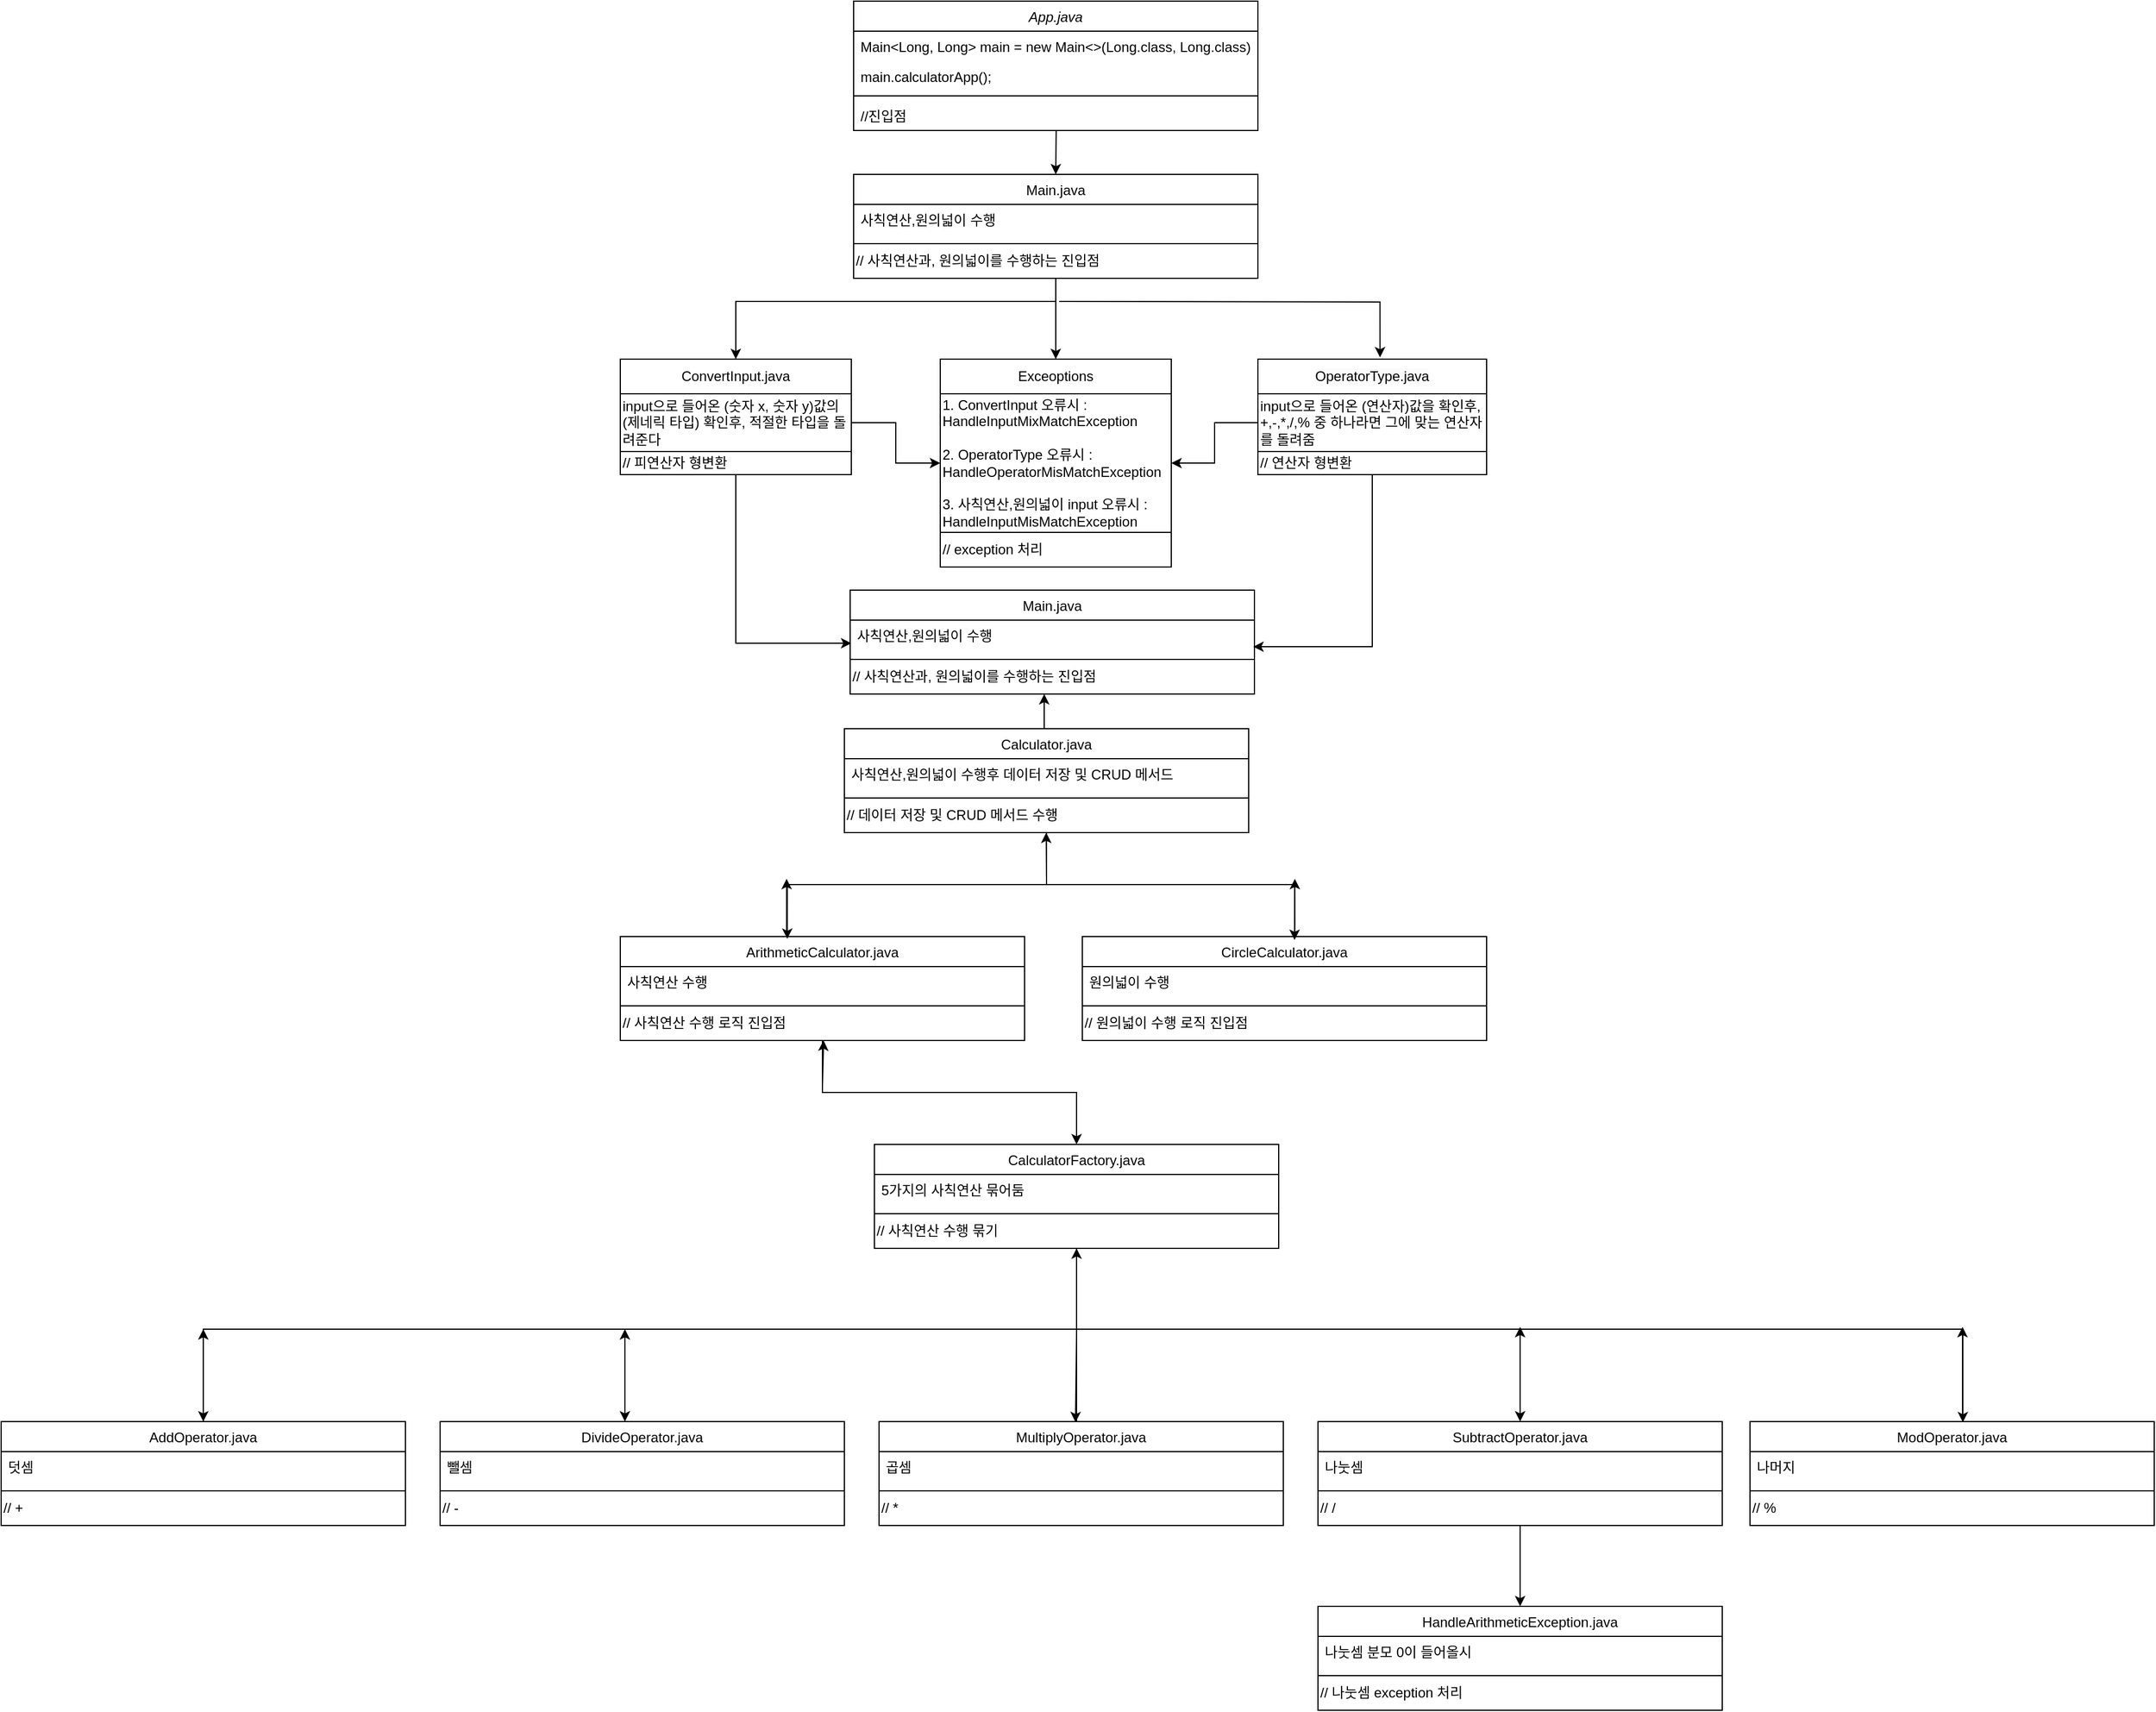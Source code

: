 <mxfile version="24.7.5">
  <diagram id="C5RBs43oDa-KdzZeNtuy" name="Page-1">
    <mxGraphModel dx="2868" dy="1568" grid="1" gridSize="10" guides="1" tooltips="1" connect="1" arrows="1" fold="1" page="1" pageScale="1" pageWidth="827" pageHeight="1169" math="0" shadow="0">
      <root>
        <mxCell id="WIyWlLk6GJQsqaUBKTNV-0" />
        <mxCell id="WIyWlLk6GJQsqaUBKTNV-1" parent="WIyWlLk6GJQsqaUBKTNV-0" />
        <mxCell id="c8VAI_UcvX4g3IYW-U81-0" value="App.java" style="swimlane;fontStyle=2;align=center;verticalAlign=top;childLayout=stackLayout;horizontal=1;startSize=26;horizontalStack=0;resizeParent=1;resizeLast=0;collapsible=1;marginBottom=0;rounded=0;shadow=0;strokeWidth=1;" vertex="1" parent="WIyWlLk6GJQsqaUBKTNV-1">
          <mxGeometry x="978" y="20" width="350" height="112" as="geometry">
            <mxRectangle x="230" y="140" width="160" height="26" as="alternateBounds" />
          </mxGeometry>
        </mxCell>
        <mxCell id="c8VAI_UcvX4g3IYW-U81-1" value="Main&lt;Long, Long&gt; main = new Main&lt;&gt;(Long.class, Long.class);" style="text;align=left;verticalAlign=top;spacingLeft=4;spacingRight=4;overflow=hidden;rotatable=0;points=[[0,0.5],[1,0.5]];portConstraint=eastwest;" vertex="1" parent="c8VAI_UcvX4g3IYW-U81-0">
          <mxGeometry y="26" width="350" height="26" as="geometry" />
        </mxCell>
        <mxCell id="c8VAI_UcvX4g3IYW-U81-2" value="main.calculatorApp();" style="text;align=left;verticalAlign=top;spacingLeft=4;spacingRight=4;overflow=hidden;rotatable=0;points=[[0,0.5],[1,0.5]];portConstraint=eastwest;rounded=0;shadow=0;html=0;" vertex="1" parent="c8VAI_UcvX4g3IYW-U81-0">
          <mxGeometry y="52" width="350" height="26" as="geometry" />
        </mxCell>
        <mxCell id="c8VAI_UcvX4g3IYW-U81-3" value="" style="line;html=1;strokeWidth=1;align=left;verticalAlign=middle;spacingTop=-1;spacingLeft=3;spacingRight=3;rotatable=0;labelPosition=right;points=[];portConstraint=eastwest;" vertex="1" parent="c8VAI_UcvX4g3IYW-U81-0">
          <mxGeometry y="78" width="350" height="8" as="geometry" />
        </mxCell>
        <mxCell id="c8VAI_UcvX4g3IYW-U81-4" value="//진입점" style="text;align=left;verticalAlign=top;spacingLeft=4;spacingRight=4;overflow=hidden;rotatable=0;points=[[0,0.5],[1,0.5]];portConstraint=eastwest;" vertex="1" parent="c8VAI_UcvX4g3IYW-U81-0">
          <mxGeometry y="86" width="350" height="26" as="geometry" />
        </mxCell>
        <mxCell id="c8VAI_UcvX4g3IYW-U81-5" style="edgeStyle=orthogonalEdgeStyle;rounded=0;orthogonalLoop=1;jettySize=auto;html=1;exitX=0.5;exitY=1;exitDx=0;exitDy=0;entryX=0.5;entryY=0;entryDx=0;entryDy=0;" edge="1" parent="WIyWlLk6GJQsqaUBKTNV-1" source="c8VAI_UcvX4g3IYW-U81-6" target="c8VAI_UcvX4g3IYW-U81-12">
          <mxGeometry relative="1" as="geometry">
            <mxPoint x="1153" y="310" as="targetPoint" />
          </mxGeometry>
        </mxCell>
        <mxCell id="c8VAI_UcvX4g3IYW-U81-6" value="Main.java" style="swimlane;fontStyle=0;align=center;verticalAlign=top;childLayout=stackLayout;horizontal=1;startSize=26;horizontalStack=0;resizeParent=1;resizeLast=0;collapsible=1;marginBottom=0;rounded=0;shadow=0;strokeWidth=1;" vertex="1" parent="WIyWlLk6GJQsqaUBKTNV-1">
          <mxGeometry x="978" y="170" width="350" height="60" as="geometry">
            <mxRectangle x="340" y="380" width="170" height="26" as="alternateBounds" />
          </mxGeometry>
        </mxCell>
        <mxCell id="c8VAI_UcvX4g3IYW-U81-7" value="사칙연산,원의넓이 수행" style="text;align=left;verticalAlign=top;spacingLeft=4;spacingRight=4;overflow=hidden;rotatable=0;points=[[0,0.5],[1,0.5]];portConstraint=eastwest;" vertex="1" parent="c8VAI_UcvX4g3IYW-U81-6">
          <mxGeometry y="26" width="350" height="26" as="geometry" />
        </mxCell>
        <mxCell id="c8VAI_UcvX4g3IYW-U81-8" style="edgeStyle=orthogonalEdgeStyle;rounded=0;orthogonalLoop=1;jettySize=auto;html=1;entryX=0.5;entryY=0;entryDx=0;entryDy=0;" edge="1" parent="WIyWlLk6GJQsqaUBKTNV-1" source="c8VAI_UcvX4g3IYW-U81-9" target="c8VAI_UcvX4g3IYW-U81-20">
          <mxGeometry relative="1" as="geometry" />
        </mxCell>
        <mxCell id="c8VAI_UcvX4g3IYW-U81-9" value="// 사칙연산과, 원의넓이를 수행하는 진입점" style="rounded=0;whiteSpace=wrap;html=1;align=left;" vertex="1" parent="WIyWlLk6GJQsqaUBKTNV-1">
          <mxGeometry x="978" y="230" width="350" height="30" as="geometry" />
        </mxCell>
        <mxCell id="c8VAI_UcvX4g3IYW-U81-10" style="edgeStyle=orthogonalEdgeStyle;rounded=0;orthogonalLoop=1;jettySize=auto;html=1;exitX=0.501;exitY=1.015;exitDx=0;exitDy=0;exitPerimeter=0;" edge="1" parent="WIyWlLk6GJQsqaUBKTNV-1" source="c8VAI_UcvX4g3IYW-U81-4">
          <mxGeometry relative="1" as="geometry">
            <mxPoint x="1153" y="170" as="targetPoint" />
            <mxPoint x="1153" y="140" as="sourcePoint" />
          </mxGeometry>
        </mxCell>
        <mxCell id="c8VAI_UcvX4g3IYW-U81-11" value="" style="edgeStyle=orthogonalEdgeStyle;rounded=0;orthogonalLoop=1;jettySize=auto;html=1;exitX=1;exitY=0.5;exitDx=0;exitDy=0;" edge="1" parent="WIyWlLk6GJQsqaUBKTNV-1" source="c8VAI_UcvX4g3IYW-U81-15" target="c8VAI_UcvX4g3IYW-U81-21">
          <mxGeometry relative="1" as="geometry" />
        </mxCell>
        <mxCell id="c8VAI_UcvX4g3IYW-U81-12" value="&lt;div style=&quot;&quot;&gt;&lt;pre style=&quot;&quot;&gt;&lt;font face=&quot;Helvetica&quot;&gt;&lt;span style=&quot;white-space-collapse: collapse;&quot;&gt;ConvertInput.java&lt;/span&gt;&lt;/font&gt;&lt;/pre&gt;&lt;/div&gt;" style="rounded=0;whiteSpace=wrap;html=1;" vertex="1" parent="WIyWlLk6GJQsqaUBKTNV-1">
          <mxGeometry x="776" y="330" width="200" height="30" as="geometry" />
        </mxCell>
        <mxCell id="c8VAI_UcvX4g3IYW-U81-13" value="&lt;pre&gt;&lt;div style=&quot;background-color:#011627;color:#d6deeb&quot;&gt;&lt;pre style=&quot;font-size: 9.8pt;&quot;&gt;&lt;pre style=&quot;color: rgb(0, 0, 0); font-size: 12px; background-color: rgb(251, 251, 251);&quot;&gt;&lt;font face=&quot;Helvetica&quot;&gt;&lt;span style=&quot;white-space-collapse: collapse;&quot;&gt;OperatorType.java&lt;/span&gt;&lt;/font&gt;&lt;/pre&gt;&lt;/pre&gt;&lt;/div&gt;&lt;/pre&gt;" style="rounded=0;whiteSpace=wrap;html=1;" vertex="1" parent="WIyWlLk6GJQsqaUBKTNV-1">
          <mxGeometry x="1328" y="330" width="198" height="30" as="geometry" />
        </mxCell>
        <mxCell id="c8VAI_UcvX4g3IYW-U81-14" style="edgeStyle=orthogonalEdgeStyle;rounded=0;orthogonalLoop=1;jettySize=auto;html=1;entryX=0.534;entryY=-0.05;entryDx=0;entryDy=0;entryPerimeter=0;" edge="1" parent="WIyWlLk6GJQsqaUBKTNV-1" target="c8VAI_UcvX4g3IYW-U81-13">
          <mxGeometry relative="1" as="geometry">
            <mxPoint x="1166" y="440" as="targetPoint" />
            <mxPoint x="1156" y="280" as="sourcePoint" />
          </mxGeometry>
        </mxCell>
        <mxCell id="c8VAI_UcvX4g3IYW-U81-15" value="input으로 들어온 (숫자 x, 숫자 y)값의 (제네릭 타입) 확인후, 적절한 타입을 돌려준다" style="rounded=0;whiteSpace=wrap;html=1;align=left;" vertex="1" parent="WIyWlLk6GJQsqaUBKTNV-1">
          <mxGeometry x="776" y="360" width="200" height="50" as="geometry" />
        </mxCell>
        <mxCell id="c8VAI_UcvX4g3IYW-U81-16" value="// 피연산자 형변환" style="rounded=0;whiteSpace=wrap;html=1;align=left;" vertex="1" parent="WIyWlLk6GJQsqaUBKTNV-1">
          <mxGeometry x="776" y="410" width="200" height="20" as="geometry" />
        </mxCell>
        <mxCell id="c8VAI_UcvX4g3IYW-U81-17" value="" style="edgeStyle=orthogonalEdgeStyle;rounded=0;orthogonalLoop=1;jettySize=auto;html=1;entryX=1;entryY=0.5;entryDx=0;entryDy=0;" edge="1" parent="WIyWlLk6GJQsqaUBKTNV-1" source="c8VAI_UcvX4g3IYW-U81-18" target="c8VAI_UcvX4g3IYW-U81-21">
          <mxGeometry relative="1" as="geometry" />
        </mxCell>
        <mxCell id="c8VAI_UcvX4g3IYW-U81-18" value="input으로 들어온 (연산자)값을 확인후, +,-,*,/,% 중 하나라면 그에 맞는 연산자를 돌려줌" style="rounded=0;whiteSpace=wrap;html=1;align=left;" vertex="1" parent="WIyWlLk6GJQsqaUBKTNV-1">
          <mxGeometry x="1328" y="360" width="198" height="50" as="geometry" />
        </mxCell>
        <mxCell id="c8VAI_UcvX4g3IYW-U81-19" value="// 연산자 형변환" style="rounded=0;whiteSpace=wrap;html=1;align=left;" vertex="1" parent="WIyWlLk6GJQsqaUBKTNV-1">
          <mxGeometry x="1328" y="410" width="198" height="20" as="geometry" />
        </mxCell>
        <mxCell id="c8VAI_UcvX4g3IYW-U81-20" value="&lt;div style=&quot;&quot;&gt;&lt;pre style=&quot;&quot;&gt;&lt;font face=&quot;Helvetica&quot;&gt;&lt;span style=&quot;white-space-collapse: collapse;&quot;&gt;Exceoptions&lt;/span&gt;&lt;/font&gt;&lt;/pre&gt;&lt;/div&gt;" style="rounded=0;whiteSpace=wrap;html=1;" vertex="1" parent="WIyWlLk6GJQsqaUBKTNV-1">
          <mxGeometry x="1053" y="330" width="200" height="30" as="geometry" />
        </mxCell>
        <mxCell id="c8VAI_UcvX4g3IYW-U81-21" value="1.&amp;nbsp;&lt;span style=&quot;text-align: center; background-color: initial;&quot;&gt;ConvertInput 오류시 :&amp;nbsp; HandleInputMixMatchException&amp;nbsp;&lt;br&gt;&lt;br&gt;2. OperatorType 오류시 :&lt;br&gt;HandleOperatorMisMatchException&lt;br&gt;&lt;br&gt;3. 사칙연산,원의넓이 input 오류시 :&lt;br&gt;HandleInputMisMatchException&lt;br&gt;&lt;/span&gt;" style="rounded=0;whiteSpace=wrap;html=1;align=left;" vertex="1" parent="WIyWlLk6GJQsqaUBKTNV-1">
          <mxGeometry x="1053" y="360" width="200" height="120" as="geometry" />
        </mxCell>
        <mxCell id="c8VAI_UcvX4g3IYW-U81-22" value="// exception 처리" style="rounded=0;whiteSpace=wrap;html=1;align=left;" vertex="1" parent="WIyWlLk6GJQsqaUBKTNV-1">
          <mxGeometry x="1053" y="480" width="200" height="30" as="geometry" />
        </mxCell>
        <mxCell id="c8VAI_UcvX4g3IYW-U81-23" value="Main.java" style="swimlane;fontStyle=0;align=center;verticalAlign=top;childLayout=stackLayout;horizontal=1;startSize=26;horizontalStack=0;resizeParent=1;resizeLast=0;collapsible=1;marginBottom=0;rounded=0;shadow=0;strokeWidth=1;" vertex="1" parent="WIyWlLk6GJQsqaUBKTNV-1">
          <mxGeometry x="975" y="530" width="350" height="60" as="geometry">
            <mxRectangle x="340" y="380" width="170" height="26" as="alternateBounds" />
          </mxGeometry>
        </mxCell>
        <mxCell id="c8VAI_UcvX4g3IYW-U81-24" value="사칙연산,원의넓이 수행" style="text;align=left;verticalAlign=top;spacingLeft=4;spacingRight=4;overflow=hidden;rotatable=0;points=[[0,0.5],[1,0.5]];portConstraint=eastwest;" vertex="1" parent="c8VAI_UcvX4g3IYW-U81-23">
          <mxGeometry y="26" width="350" height="26" as="geometry" />
        </mxCell>
        <mxCell id="c8VAI_UcvX4g3IYW-U81-25" value="// 사칙연산과, 원의넓이를 수행하는 진입점" style="rounded=0;whiteSpace=wrap;html=1;align=left;" vertex="1" parent="WIyWlLk6GJQsqaUBKTNV-1">
          <mxGeometry x="975" y="590" width="350" height="30" as="geometry" />
        </mxCell>
        <mxCell id="c8VAI_UcvX4g3IYW-U81-26" style="edgeStyle=orthogonalEdgeStyle;rounded=0;orthogonalLoop=1;jettySize=auto;html=1;entryX=0.003;entryY=0.769;entryDx=0;entryDy=0;entryPerimeter=0;" edge="1" parent="WIyWlLk6GJQsqaUBKTNV-1" source="c8VAI_UcvX4g3IYW-U81-16" target="c8VAI_UcvX4g3IYW-U81-24">
          <mxGeometry relative="1" as="geometry" />
        </mxCell>
        <mxCell id="c8VAI_UcvX4g3IYW-U81-27" style="edgeStyle=orthogonalEdgeStyle;rounded=0;orthogonalLoop=1;jettySize=auto;html=1;entryX=0.997;entryY=0.885;entryDx=0;entryDy=0;entryPerimeter=0;" edge="1" parent="WIyWlLk6GJQsqaUBKTNV-1" source="c8VAI_UcvX4g3IYW-U81-19" target="c8VAI_UcvX4g3IYW-U81-24">
          <mxGeometry relative="1" as="geometry" />
        </mxCell>
        <mxCell id="c8VAI_UcvX4g3IYW-U81-28" value="ArithmeticCalculator.java" style="swimlane;fontStyle=0;align=center;verticalAlign=top;childLayout=stackLayout;horizontal=1;startSize=26;horizontalStack=0;resizeParent=1;resizeLast=0;collapsible=1;marginBottom=0;rounded=0;shadow=0;strokeWidth=1;" vertex="1" parent="WIyWlLk6GJQsqaUBKTNV-1">
          <mxGeometry x="776" y="830" width="350" height="60" as="geometry">
            <mxRectangle x="340" y="380" width="170" height="26" as="alternateBounds" />
          </mxGeometry>
        </mxCell>
        <mxCell id="c8VAI_UcvX4g3IYW-U81-29" value="사칙연산 수행" style="text;align=left;verticalAlign=top;spacingLeft=4;spacingRight=4;overflow=hidden;rotatable=0;points=[[0,0.5],[1,0.5]];portConstraint=eastwest;" vertex="1" parent="c8VAI_UcvX4g3IYW-U81-28">
          <mxGeometry y="26" width="350" height="26" as="geometry" />
        </mxCell>
        <mxCell id="c8VAI_UcvX4g3IYW-U81-30" style="edgeStyle=orthogonalEdgeStyle;rounded=0;orthogonalLoop=1;jettySize=auto;html=1;" edge="1" parent="WIyWlLk6GJQsqaUBKTNV-1" source="c8VAI_UcvX4g3IYW-U81-31" target="c8VAI_UcvX4g3IYW-U81-36">
          <mxGeometry relative="1" as="geometry" />
        </mxCell>
        <mxCell id="c8VAI_UcvX4g3IYW-U81-31" value="// 사칙연산 수행 로직 진입점" style="rounded=0;whiteSpace=wrap;html=1;align=left;" vertex="1" parent="WIyWlLk6GJQsqaUBKTNV-1">
          <mxGeometry x="776" y="890" width="350" height="30" as="geometry" />
        </mxCell>
        <mxCell id="c8VAI_UcvX4g3IYW-U81-32" value="CircleCalculator.java" style="swimlane;fontStyle=0;align=center;verticalAlign=top;childLayout=stackLayout;horizontal=1;startSize=26;horizontalStack=0;resizeParent=1;resizeLast=0;collapsible=1;marginBottom=0;rounded=0;shadow=0;strokeWidth=1;" vertex="1" parent="WIyWlLk6GJQsqaUBKTNV-1">
          <mxGeometry x="1176" y="830" width="350" height="60" as="geometry">
            <mxRectangle x="340" y="380" width="170" height="26" as="alternateBounds" />
          </mxGeometry>
        </mxCell>
        <mxCell id="c8VAI_UcvX4g3IYW-U81-33" value="원의넓이 수행" style="text;align=left;verticalAlign=top;spacingLeft=4;spacingRight=4;overflow=hidden;rotatable=0;points=[[0,0.5],[1,0.5]];portConstraint=eastwest;" vertex="1" parent="c8VAI_UcvX4g3IYW-U81-32">
          <mxGeometry y="26" width="350" height="26" as="geometry" />
        </mxCell>
        <mxCell id="c8VAI_UcvX4g3IYW-U81-34" value="// 원의넓이 수행 로직 진입점" style="rounded=0;whiteSpace=wrap;html=1;align=left;" vertex="1" parent="WIyWlLk6GJQsqaUBKTNV-1">
          <mxGeometry x="1176" y="890" width="350" height="30" as="geometry" />
        </mxCell>
        <mxCell id="c8VAI_UcvX4g3IYW-U81-35" style="edgeStyle=orthogonalEdgeStyle;rounded=0;orthogonalLoop=1;jettySize=auto;html=1;exitX=0.5;exitY=1;exitDx=0;exitDy=0;" edge="1" parent="WIyWlLk6GJQsqaUBKTNV-1" source="c8VAI_UcvX4g3IYW-U81-22" target="c8VAI_UcvX4g3IYW-U81-22">
          <mxGeometry relative="1" as="geometry" />
        </mxCell>
        <mxCell id="c8VAI_UcvX4g3IYW-U81-36" value="CalculatorFactory.java" style="swimlane;fontStyle=0;align=center;verticalAlign=top;childLayout=stackLayout;horizontal=1;startSize=26;horizontalStack=0;resizeParent=1;resizeLast=0;collapsible=1;marginBottom=0;rounded=0;shadow=0;strokeWidth=1;" vertex="1" parent="WIyWlLk6GJQsqaUBKTNV-1">
          <mxGeometry x="996" y="1010" width="350" height="60" as="geometry">
            <mxRectangle x="340" y="380" width="170" height="26" as="alternateBounds" />
          </mxGeometry>
        </mxCell>
        <mxCell id="c8VAI_UcvX4g3IYW-U81-37" value="5가지의 사칙연산 묶어둠" style="text;align=left;verticalAlign=top;spacingLeft=4;spacingRight=4;overflow=hidden;rotatable=0;points=[[0,0.5],[1,0.5]];portConstraint=eastwest;" vertex="1" parent="c8VAI_UcvX4g3IYW-U81-36">
          <mxGeometry y="26" width="350" height="26" as="geometry" />
        </mxCell>
        <mxCell id="c8VAI_UcvX4g3IYW-U81-38" style="edgeStyle=orthogonalEdgeStyle;rounded=0;orthogonalLoop=1;jettySize=auto;html=1;entryX=0.486;entryY=0.01;entryDx=0;entryDy=0;entryPerimeter=0;" edge="1" parent="WIyWlLk6GJQsqaUBKTNV-1" source="c8VAI_UcvX4g3IYW-U81-41" target="c8VAI_UcvX4g3IYW-U81-52">
          <mxGeometry relative="1" as="geometry">
            <mxPoint x="1175" y="1250" as="targetPoint" />
          </mxGeometry>
        </mxCell>
        <mxCell id="c8VAI_UcvX4g3IYW-U81-39" style="edgeStyle=orthogonalEdgeStyle;rounded=0;orthogonalLoop=1;jettySize=auto;html=1;entryX=0.5;entryY=0;entryDx=0;entryDy=0;" edge="1" parent="WIyWlLk6GJQsqaUBKTNV-1" source="c8VAI_UcvX4g3IYW-U81-41" target="c8VAI_UcvX4g3IYW-U81-42">
          <mxGeometry relative="1" as="geometry">
            <Array as="points">
              <mxPoint x="1171" y="1170" />
              <mxPoint x="415" y="1170" />
            </Array>
          </mxGeometry>
        </mxCell>
        <mxCell id="c8VAI_UcvX4g3IYW-U81-40" style="edgeStyle=orthogonalEdgeStyle;rounded=0;orthogonalLoop=1;jettySize=auto;html=1;entryX=0.5;entryY=0;entryDx=0;entryDy=0;" edge="1" parent="WIyWlLk6GJQsqaUBKTNV-1" source="c8VAI_UcvX4g3IYW-U81-41" target="c8VAI_UcvX4g3IYW-U81-48">
          <mxGeometry relative="1" as="geometry">
            <Array as="points">
              <mxPoint x="1171" y="1170" />
              <mxPoint x="1555" y="1170" />
            </Array>
          </mxGeometry>
        </mxCell>
        <mxCell id="c8VAI_UcvX4g3IYW-U81-41" value="// 사칙연산 수행 묶기" style="rounded=0;whiteSpace=wrap;html=1;align=left;" vertex="1" parent="WIyWlLk6GJQsqaUBKTNV-1">
          <mxGeometry x="996" y="1070" width="350" height="30" as="geometry" />
        </mxCell>
        <mxCell id="c8VAI_UcvX4g3IYW-U81-42" value="AddOperator.java" style="swimlane;fontStyle=0;align=center;verticalAlign=top;childLayout=stackLayout;horizontal=1;startSize=26;horizontalStack=0;resizeParent=1;resizeLast=0;collapsible=1;marginBottom=0;rounded=0;shadow=0;strokeWidth=1;" vertex="1" parent="WIyWlLk6GJQsqaUBKTNV-1">
          <mxGeometry x="240" y="1250" width="350" height="60" as="geometry">
            <mxRectangle x="340" y="380" width="170" height="26" as="alternateBounds" />
          </mxGeometry>
        </mxCell>
        <mxCell id="c8VAI_UcvX4g3IYW-U81-43" value="덧셈" style="text;align=left;verticalAlign=top;spacingLeft=4;spacingRight=4;overflow=hidden;rotatable=0;points=[[0,0.5],[1,0.5]];portConstraint=eastwest;" vertex="1" parent="c8VAI_UcvX4g3IYW-U81-42">
          <mxGeometry y="26" width="350" height="26" as="geometry" />
        </mxCell>
        <mxCell id="c8VAI_UcvX4g3IYW-U81-44" value="// +" style="rounded=0;whiteSpace=wrap;html=1;align=left;" vertex="1" parent="WIyWlLk6GJQsqaUBKTNV-1">
          <mxGeometry x="240" y="1310" width="350" height="30" as="geometry" />
        </mxCell>
        <mxCell id="c8VAI_UcvX4g3IYW-U81-45" value="ModOperator.java" style="swimlane;fontStyle=0;align=center;verticalAlign=top;childLayout=stackLayout;horizontal=1;startSize=26;horizontalStack=0;resizeParent=1;resizeLast=0;collapsible=1;marginBottom=0;rounded=0;shadow=0;strokeWidth=1;" vertex="1" parent="WIyWlLk6GJQsqaUBKTNV-1">
          <mxGeometry x="1754" y="1250" width="350" height="60" as="geometry">
            <mxRectangle x="340" y="380" width="170" height="26" as="alternateBounds" />
          </mxGeometry>
        </mxCell>
        <mxCell id="c8VAI_UcvX4g3IYW-U81-46" value="나머지" style="text;align=left;verticalAlign=top;spacingLeft=4;spacingRight=4;overflow=hidden;rotatable=0;points=[[0,0.5],[1,0.5]];portConstraint=eastwest;" vertex="1" parent="c8VAI_UcvX4g3IYW-U81-45">
          <mxGeometry y="26" width="350" height="26" as="geometry" />
        </mxCell>
        <mxCell id="c8VAI_UcvX4g3IYW-U81-47" value="// %" style="rounded=0;whiteSpace=wrap;html=1;align=left;" vertex="1" parent="WIyWlLk6GJQsqaUBKTNV-1">
          <mxGeometry x="1754" y="1310" width="350" height="30" as="geometry" />
        </mxCell>
        <mxCell id="c8VAI_UcvX4g3IYW-U81-48" value="SubtractOperator.java" style="swimlane;fontStyle=0;align=center;verticalAlign=top;childLayout=stackLayout;horizontal=1;startSize=26;horizontalStack=0;resizeParent=1;resizeLast=0;collapsible=1;marginBottom=0;rounded=0;shadow=0;strokeWidth=1;" vertex="1" parent="WIyWlLk6GJQsqaUBKTNV-1">
          <mxGeometry x="1380" y="1250" width="350" height="60" as="geometry">
            <mxRectangle x="340" y="380" width="170" height="26" as="alternateBounds" />
          </mxGeometry>
        </mxCell>
        <mxCell id="c8VAI_UcvX4g3IYW-U81-49" value="나눗셈" style="text;align=left;verticalAlign=top;spacingLeft=4;spacingRight=4;overflow=hidden;rotatable=0;points=[[0,0.5],[1,0.5]];portConstraint=eastwest;" vertex="1" parent="c8VAI_UcvX4g3IYW-U81-48">
          <mxGeometry y="26" width="350" height="26" as="geometry" />
        </mxCell>
        <mxCell id="c8VAI_UcvX4g3IYW-U81-50" style="edgeStyle=orthogonalEdgeStyle;rounded=0;orthogonalLoop=1;jettySize=auto;html=1;entryX=0.5;entryY=0;entryDx=0;entryDy=0;" edge="1" parent="WIyWlLk6GJQsqaUBKTNV-1" source="c8VAI_UcvX4g3IYW-U81-51" target="c8VAI_UcvX4g3IYW-U81-60">
          <mxGeometry relative="1" as="geometry" />
        </mxCell>
        <mxCell id="c8VAI_UcvX4g3IYW-U81-51" value="// /" style="rounded=0;whiteSpace=wrap;html=1;align=left;" vertex="1" parent="WIyWlLk6GJQsqaUBKTNV-1">
          <mxGeometry x="1380" y="1310" width="350" height="30" as="geometry" />
        </mxCell>
        <mxCell id="c8VAI_UcvX4g3IYW-U81-52" value="MultiplyOperator.java" style="swimlane;fontStyle=0;align=center;verticalAlign=top;childLayout=stackLayout;horizontal=1;startSize=26;horizontalStack=0;resizeParent=1;resizeLast=0;collapsible=1;marginBottom=0;rounded=0;shadow=0;strokeWidth=1;" vertex="1" parent="WIyWlLk6GJQsqaUBKTNV-1">
          <mxGeometry x="1000" y="1250" width="350" height="60" as="geometry">
            <mxRectangle x="340" y="380" width="170" height="26" as="alternateBounds" />
          </mxGeometry>
        </mxCell>
        <mxCell id="c8VAI_UcvX4g3IYW-U81-53" value="곱셈" style="text;align=left;verticalAlign=top;spacingLeft=4;spacingRight=4;overflow=hidden;rotatable=0;points=[[0,0.5],[1,0.5]];portConstraint=eastwest;" vertex="1" parent="c8VAI_UcvX4g3IYW-U81-52">
          <mxGeometry y="26" width="350" height="26" as="geometry" />
        </mxCell>
        <mxCell id="c8VAI_UcvX4g3IYW-U81-54" value="// *" style="rounded=0;whiteSpace=wrap;html=1;align=left;" vertex="1" parent="WIyWlLk6GJQsqaUBKTNV-1">
          <mxGeometry x="1000" y="1310" width="350" height="30" as="geometry" />
        </mxCell>
        <mxCell id="c8VAI_UcvX4g3IYW-U81-55" value="DivideOperator.java" style="swimlane;fontStyle=0;align=center;verticalAlign=top;childLayout=stackLayout;horizontal=1;startSize=26;horizontalStack=0;resizeParent=1;resizeLast=0;collapsible=1;marginBottom=0;rounded=0;shadow=0;strokeWidth=1;" vertex="1" parent="WIyWlLk6GJQsqaUBKTNV-1">
          <mxGeometry x="620" y="1250" width="350" height="60" as="geometry">
            <mxRectangle x="340" y="380" width="170" height="26" as="alternateBounds" />
          </mxGeometry>
        </mxCell>
        <mxCell id="c8VAI_UcvX4g3IYW-U81-56" value="뺄셈" style="text;align=left;verticalAlign=top;spacingLeft=4;spacingRight=4;overflow=hidden;rotatable=0;points=[[0,0.5],[1,0.5]];portConstraint=eastwest;" vertex="1" parent="c8VAI_UcvX4g3IYW-U81-55">
          <mxGeometry y="26" width="350" height="26" as="geometry" />
        </mxCell>
        <mxCell id="c8VAI_UcvX4g3IYW-U81-57" value="// -" style="rounded=0;whiteSpace=wrap;html=1;align=left;" vertex="1" parent="WIyWlLk6GJQsqaUBKTNV-1">
          <mxGeometry x="620" y="1310" width="350" height="30" as="geometry" />
        </mxCell>
        <mxCell id="c8VAI_UcvX4g3IYW-U81-58" style="edgeStyle=orthogonalEdgeStyle;rounded=0;orthogonalLoop=1;jettySize=auto;html=1;" edge="1" parent="WIyWlLk6GJQsqaUBKTNV-1" source="c8VAI_UcvX4g3IYW-U81-41">
          <mxGeometry relative="1" as="geometry">
            <mxPoint x="780" y="1250" as="targetPoint" />
            <Array as="points">
              <mxPoint x="1171" y="1170" />
              <mxPoint x="780" y="1170" />
            </Array>
          </mxGeometry>
        </mxCell>
        <mxCell id="c8VAI_UcvX4g3IYW-U81-59" style="edgeStyle=orthogonalEdgeStyle;rounded=0;orthogonalLoop=1;jettySize=auto;html=1;entryX=0.538;entryY=0.011;entryDx=0;entryDy=0;entryPerimeter=0;" edge="1" parent="WIyWlLk6GJQsqaUBKTNV-1" source="c8VAI_UcvX4g3IYW-U81-41">
          <mxGeometry relative="1" as="geometry">
            <mxPoint x="1938.3" y="1250.66" as="targetPoint" />
            <Array as="points">
              <mxPoint x="1171" y="1170" />
              <mxPoint x="1938" y="1170" />
            </Array>
          </mxGeometry>
        </mxCell>
        <mxCell id="c8VAI_UcvX4g3IYW-U81-60" value="HandleArithmeticException.java" style="swimlane;fontStyle=0;align=center;verticalAlign=top;childLayout=stackLayout;horizontal=1;startSize=26;horizontalStack=0;resizeParent=1;resizeLast=0;collapsible=1;marginBottom=0;rounded=0;shadow=0;strokeWidth=1;" vertex="1" parent="WIyWlLk6GJQsqaUBKTNV-1">
          <mxGeometry x="1380" y="1410" width="350" height="60" as="geometry">
            <mxRectangle x="340" y="380" width="170" height="26" as="alternateBounds" />
          </mxGeometry>
        </mxCell>
        <mxCell id="c8VAI_UcvX4g3IYW-U81-61" value="나눗셈 분모 0이 들어올시" style="text;align=left;verticalAlign=top;spacingLeft=4;spacingRight=4;overflow=hidden;rotatable=0;points=[[0,0.5],[1,0.5]];portConstraint=eastwest;" vertex="1" parent="c8VAI_UcvX4g3IYW-U81-60">
          <mxGeometry y="26" width="350" height="26" as="geometry" />
        </mxCell>
        <mxCell id="c8VAI_UcvX4g3IYW-U81-62" value="// 나눗셈 exception 처리" style="rounded=0;whiteSpace=wrap;html=1;align=left;" vertex="1" parent="WIyWlLk6GJQsqaUBKTNV-1">
          <mxGeometry x="1380" y="1470" width="350" height="30" as="geometry" />
        </mxCell>
        <mxCell id="c8VAI_UcvX4g3IYW-U81-63" value="" style="endArrow=classic;html=1;rounded=0;" edge="1" parent="WIyWlLk6GJQsqaUBKTNV-1">
          <mxGeometry width="50" height="50" relative="1" as="geometry">
            <mxPoint x="1143" y="660" as="sourcePoint" />
            <mxPoint x="1143" y="620" as="targetPoint" />
          </mxGeometry>
        </mxCell>
        <mxCell id="c8VAI_UcvX4g3IYW-U81-64" value="" style="endArrow=classic;html=1;rounded=0;entryX=0.5;entryY=1;entryDx=0;entryDy=0;" edge="1" parent="WIyWlLk6GJQsqaUBKTNV-1">
          <mxGeometry width="50" height="50" relative="1" as="geometry">
            <mxPoint x="951" y="960" as="sourcePoint" />
            <mxPoint x="952" y="920" as="targetPoint" />
          </mxGeometry>
        </mxCell>
        <mxCell id="c8VAI_UcvX4g3IYW-U81-65" value="" style="endArrow=classic;html=1;rounded=0;" edge="1" parent="WIyWlLk6GJQsqaUBKTNV-1">
          <mxGeometry width="50" height="50" relative="1" as="geometry">
            <mxPoint x="1171" y="1250" as="sourcePoint" />
            <mxPoint x="1171" y="1100" as="targetPoint" />
          </mxGeometry>
        </mxCell>
        <mxCell id="c8VAI_UcvX4g3IYW-U81-66" value="" style="endArrow=classic;html=1;rounded=0;" edge="1" parent="WIyWlLk6GJQsqaUBKTNV-1">
          <mxGeometry width="50" height="50" relative="1" as="geometry">
            <mxPoint x="415" y="1250" as="sourcePoint" />
            <mxPoint x="415" y="1170" as="targetPoint" />
          </mxGeometry>
        </mxCell>
        <mxCell id="c8VAI_UcvX4g3IYW-U81-67" value="" style="endArrow=classic;html=1;rounded=0;" edge="1" parent="WIyWlLk6GJQsqaUBKTNV-1">
          <mxGeometry width="50" height="50" relative="1" as="geometry">
            <mxPoint x="780" y="1250" as="sourcePoint" />
            <mxPoint x="780" y="1170" as="targetPoint" />
          </mxGeometry>
        </mxCell>
        <mxCell id="c8VAI_UcvX4g3IYW-U81-68" value="" style="endArrow=classic;html=1;rounded=0;" edge="1" parent="WIyWlLk6GJQsqaUBKTNV-1">
          <mxGeometry width="50" height="50" relative="1" as="geometry">
            <mxPoint x="1555" y="1248" as="sourcePoint" />
            <mxPoint x="1555" y="1168" as="targetPoint" />
          </mxGeometry>
        </mxCell>
        <mxCell id="c8VAI_UcvX4g3IYW-U81-69" value="" style="endArrow=classic;html=1;rounded=0;" edge="1" parent="WIyWlLk6GJQsqaUBKTNV-1">
          <mxGeometry width="50" height="50" relative="1" as="geometry">
            <mxPoint x="1938" y="1248" as="sourcePoint" />
            <mxPoint x="1938" y="1168" as="targetPoint" />
          </mxGeometry>
        </mxCell>
        <mxCell id="c8VAI_UcvX4g3IYW-U81-70" value="Calculator.java" style="swimlane;fontStyle=0;align=center;verticalAlign=top;childLayout=stackLayout;horizontal=1;startSize=26;horizontalStack=0;resizeParent=1;resizeLast=0;collapsible=1;marginBottom=0;rounded=0;shadow=0;strokeWidth=1;" vertex="1" parent="WIyWlLk6GJQsqaUBKTNV-1">
          <mxGeometry x="970" y="650" width="350" height="60" as="geometry">
            <mxRectangle x="340" y="380" width="170" height="26" as="alternateBounds" />
          </mxGeometry>
        </mxCell>
        <mxCell id="c8VAI_UcvX4g3IYW-U81-71" value="사칙연산,원의넓이 수행후 데이터 저장 및 CRUD 메서드 " style="text;align=left;verticalAlign=top;spacingLeft=4;spacingRight=4;overflow=hidden;rotatable=0;points=[[0,0.5],[1,0.5]];portConstraint=eastwest;" vertex="1" parent="c8VAI_UcvX4g3IYW-U81-70">
          <mxGeometry y="26" width="350" height="26" as="geometry" />
        </mxCell>
        <mxCell id="c8VAI_UcvX4g3IYW-U81-72" value="// 데이터 저장 및 CRUD 메서드 수행" style="rounded=0;whiteSpace=wrap;html=1;align=left;" vertex="1" parent="WIyWlLk6GJQsqaUBKTNV-1">
          <mxGeometry x="970" y="710" width="350" height="30" as="geometry" />
        </mxCell>
        <mxCell id="c8VAI_UcvX4g3IYW-U81-73" style="edgeStyle=orthogonalEdgeStyle;rounded=0;orthogonalLoop=1;jettySize=auto;html=1;entryX=0.413;entryY=0.034;entryDx=0;entryDy=0;entryPerimeter=0;" edge="1" parent="WIyWlLk6GJQsqaUBKTNV-1" source="c8VAI_UcvX4g3IYW-U81-72" target="c8VAI_UcvX4g3IYW-U81-28">
          <mxGeometry relative="1" as="geometry" />
        </mxCell>
        <mxCell id="c8VAI_UcvX4g3IYW-U81-74" style="edgeStyle=orthogonalEdgeStyle;rounded=0;orthogonalLoop=1;jettySize=auto;html=1;entryX=0.525;entryY=0.05;entryDx=0;entryDy=0;entryPerimeter=0;" edge="1" parent="WIyWlLk6GJQsqaUBKTNV-1" source="c8VAI_UcvX4g3IYW-U81-72" target="c8VAI_UcvX4g3IYW-U81-32">
          <mxGeometry relative="1" as="geometry" />
        </mxCell>
        <mxCell id="c8VAI_UcvX4g3IYW-U81-75" value="" style="endArrow=classic;html=1;rounded=0;" edge="1" parent="WIyWlLk6GJQsqaUBKTNV-1">
          <mxGeometry width="50" height="50" relative="1" as="geometry">
            <mxPoint x="1360" y="830" as="sourcePoint" />
            <mxPoint x="1360" y="780" as="targetPoint" />
          </mxGeometry>
        </mxCell>
        <mxCell id="c8VAI_UcvX4g3IYW-U81-76" value="" style="endArrow=classic;html=1;rounded=0;" edge="1" parent="WIyWlLk6GJQsqaUBKTNV-1">
          <mxGeometry width="50" height="50" relative="1" as="geometry">
            <mxPoint x="920" y="830" as="sourcePoint" />
            <mxPoint x="920" y="780" as="targetPoint" />
          </mxGeometry>
        </mxCell>
        <mxCell id="c8VAI_UcvX4g3IYW-U81-77" value="" style="endArrow=classic;html=1;rounded=0;" edge="1" parent="WIyWlLk6GJQsqaUBKTNV-1">
          <mxGeometry width="50" height="50" relative="1" as="geometry">
            <mxPoint x="1145" y="780" as="sourcePoint" />
            <mxPoint x="1144.72" y="740" as="targetPoint" />
          </mxGeometry>
        </mxCell>
      </root>
    </mxGraphModel>
  </diagram>
</mxfile>
